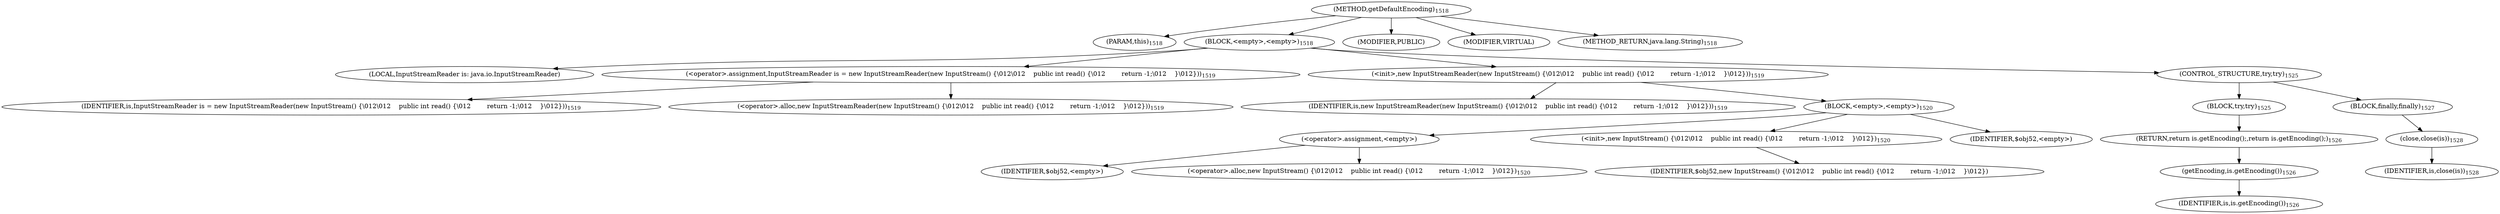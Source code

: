 digraph "getDefaultEncoding" {  
"2645" [label = <(METHOD,getDefaultEncoding)<SUB>1518</SUB>> ]
"2646" [label = <(PARAM,this)<SUB>1518</SUB>> ]
"2647" [label = <(BLOCK,&lt;empty&gt;,&lt;empty&gt;)<SUB>1518</SUB>> ]
"99" [label = <(LOCAL,InputStreamReader is: java.io.InputStreamReader)> ]
"2648" [label = <(&lt;operator&gt;.assignment,InputStreamReader is = new InputStreamReader(new InputStream() {\012\012    public int read() {\012        return -1;\012    }\012}))<SUB>1519</SUB>> ]
"2649" [label = <(IDENTIFIER,is,InputStreamReader is = new InputStreamReader(new InputStream() {\012\012    public int read() {\012        return -1;\012    }\012}))<SUB>1519</SUB>> ]
"2650" [label = <(&lt;operator&gt;.alloc,new InputStreamReader(new InputStream() {\012\012    public int read() {\012        return -1;\012    }\012}))<SUB>1519</SUB>> ]
"2651" [label = <(&lt;init&gt;,new InputStreamReader(new InputStream() {\012\012    public int read() {\012        return -1;\012    }\012}))<SUB>1519</SUB>> ]
"98" [label = <(IDENTIFIER,is,new InputStreamReader(new InputStream() {\012\012    public int read() {\012        return -1;\012    }\012}))<SUB>1519</SUB>> ]
"2652" [label = <(BLOCK,&lt;empty&gt;,&lt;empty&gt;)<SUB>1520</SUB>> ]
"2653" [label = <(&lt;operator&gt;.assignment,&lt;empty&gt;)> ]
"2654" [label = <(IDENTIFIER,$obj52,&lt;empty&gt;)> ]
"2655" [label = <(&lt;operator&gt;.alloc,new InputStream() {\012\012    public int read() {\012        return -1;\012    }\012})<SUB>1520</SUB>> ]
"2656" [label = <(&lt;init&gt;,new InputStream() {\012\012    public int read() {\012        return -1;\012    }\012})<SUB>1520</SUB>> ]
"2657" [label = <(IDENTIFIER,$obj52,new InputStream() {\012\012    public int read() {\012        return -1;\012    }\012})> ]
"2658" [label = <(IDENTIFIER,$obj52,&lt;empty&gt;)> ]
"2659" [label = <(CONTROL_STRUCTURE,try,try)<SUB>1525</SUB>> ]
"2660" [label = <(BLOCK,try,try)<SUB>1525</SUB>> ]
"2661" [label = <(RETURN,return is.getEncoding();,return is.getEncoding();)<SUB>1526</SUB>> ]
"2662" [label = <(getEncoding,is.getEncoding())<SUB>1526</SUB>> ]
"2663" [label = <(IDENTIFIER,is,is.getEncoding())<SUB>1526</SUB>> ]
"2664" [label = <(BLOCK,finally,finally)<SUB>1527</SUB>> ]
"2665" [label = <(close,close(is))<SUB>1528</SUB>> ]
"2666" [label = <(IDENTIFIER,is,close(is))<SUB>1528</SUB>> ]
"2667" [label = <(MODIFIER,PUBLIC)> ]
"2668" [label = <(MODIFIER,VIRTUAL)> ]
"2669" [label = <(METHOD_RETURN,java.lang.String)<SUB>1518</SUB>> ]
  "2645" -> "2646" 
  "2645" -> "2647" 
  "2645" -> "2667" 
  "2645" -> "2668" 
  "2645" -> "2669" 
  "2647" -> "99" 
  "2647" -> "2648" 
  "2647" -> "2651" 
  "2647" -> "2659" 
  "2648" -> "2649" 
  "2648" -> "2650" 
  "2651" -> "98" 
  "2651" -> "2652" 
  "2652" -> "2653" 
  "2652" -> "2656" 
  "2652" -> "2658" 
  "2653" -> "2654" 
  "2653" -> "2655" 
  "2656" -> "2657" 
  "2659" -> "2660" 
  "2659" -> "2664" 
  "2660" -> "2661" 
  "2661" -> "2662" 
  "2662" -> "2663" 
  "2664" -> "2665" 
  "2665" -> "2666" 
}
